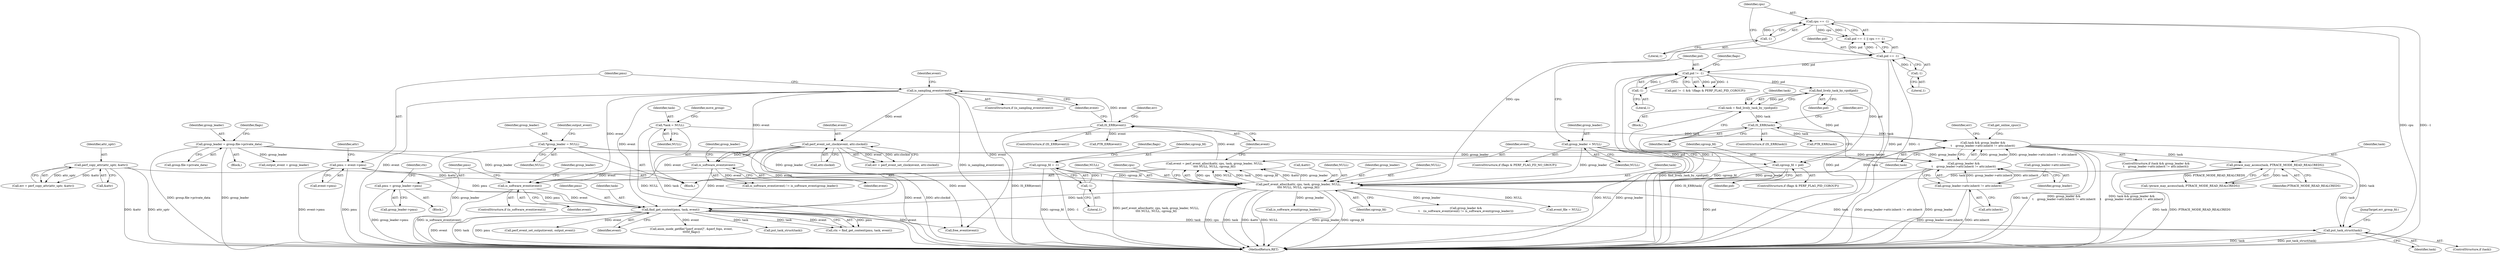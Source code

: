 digraph "0_linux_321027c1fe77f892f4ea07846aeae08cefbbb290@pointer" {
"1000833" [label="(Call,put_task_struct(task))"];
"1000491" [label="(Call,find_get_context(pmu, task, event))"];
"1000426" [label="(Call,pmu = event->pmu)"];
"1000470" [label="(Call,pmu = group_leader->pmu)"];
"1000389" [label="(Call,perf_event_alloc(&attr, cpu, task, group_leader, NULL,\n\t\t\t\t NULL, NULL, cgroup_fd))"];
"1000188" [label="(Call,perf_copy_attr(attr_uptr, &attr))"];
"1000250" [label="(Call,cpu == -1)"];
"1000252" [label="(Call,-1)"];
"1000376" [label="(Call,ptrace_may_access(task, PTRACE_MODE_READ_REALCREDS))"];
"1000335" [label="(Call,task && group_leader &&\n\t    group_leader->attr.inherit != attr.inherit)"];
"1000326" [label="(Call,IS_ERR(task))"];
"1000321" [label="(Call,task = find_lively_task_by_vpid(pid))"];
"1000323" [label="(Call,find_lively_task_by_vpid(pid))"];
"1000312" [label="(Call,pid != -1)"];
"1000246" [label="(Call,pid == -1)"];
"1000248" [label="(Call,-1)"];
"1000314" [label="(Call,-1)"];
"1000160" [label="(Call,*task = NULL)"];
"1000337" [label="(Call,group_leader &&\n\t    group_leader->attr.inherit != attr.inherit)"];
"1000289" [label="(Call,group_leader = group.file->private_data)"];
"1000140" [label="(Call,*group_leader = NULL)"];
"1000307" [label="(Call,group_leader = NULL)"];
"1000339" [label="(Call,group_leader->attr.inherit != attr.inherit)"];
"1000175" [label="(Call,cgroup_fd = -1)"];
"1000177" [label="(Call,-1)"];
"1000384" [label="(Call,cgroup_fd = pid)"];
"1000467" [label="(Call,is_software_event(event))"];
"1000409" [label="(Call,is_sampling_event(event))"];
"1000400" [label="(Call,IS_ERR(event))"];
"1000387" [label="(Call,event = perf_event_alloc(&attr, cpu, task, group_leader, NULL,\n\t\t\t\t NULL, NULL, cgroup_fd))"];
"1000461" [label="(Call,is_software_event(event))"];
"1000438" [label="(Call,perf_event_set_clock(event, attr.clockid))"];
"1000251" [label="(Identifier,cpu)"];
"1000393" [label="(Identifier,task)"];
"1000140" [label="(Call,*group_leader = NULL)"];
"1000397" [label="(Identifier,NULL)"];
"1000181" [label="(Identifier,flags)"];
"1000468" [label="(Identifier,event)"];
"1000142" [label="(Identifier,NULL)"];
"1000408" [label="(ControlStructure,if (is_sampling_event(event)))"];
"1000189" [label="(Identifier,attr_uptr)"];
"1000492" [label="(Identifier,pmu)"];
"1000249" [label="(Literal,1)"];
"1000298" [label="(Identifier,flags)"];
"1000378" [label="(Identifier,PTRACE_MODE_READ_REALCREDS)"];
"1000290" [label="(Identifier,group_leader)"];
"1000376" [label="(Call,ptrace_may_access(task, PTRACE_MODE_READ_REALCREDS))"];
"1000340" [label="(Call,group_leader->attr.inherit)"];
"1000763" [label="(Call,put_task_struct(task))"];
"1000470" [label="(Call,pmu = group_leader->pmu)"];
"1000326" [label="(Call,IS_ERR(task))"];
"1000307" [label="(Call,group_leader = NULL)"];
"1000313" [label="(Identifier,pid)"];
"1000250" [label="(Call,cpu == -1)"];
"1000186" [label="(Call,err = perf_copy_attr(attr_uptr, &attr))"];
"1000380" [label="(ControlStructure,if (flags & PERF_FLAG_PID_CGROUP))"];
"1000350" [label="(Identifier,err)"];
"1000162" [label="(Identifier,NULL)"];
"1000300" [label="(Call,output_event = group_leader)"];
"1000410" [label="(Identifier,event)"];
"1000141" [label="(Identifier,group_leader)"];
"1000252" [label="(Call,-1)"];
"1000831" [label="(ControlStructure,if (task))"];
"1000463" [label="(Call,is_software_event(group_leader))"];
"1000816" [label="(Call,free_event(event))"];
"1000330" [label="(Identifier,err)"];
"1000291" [label="(Call,group.file->private_data)"];
"1000384" [label="(Call,cgroup_fd = pid)"];
"1000392" [label="(Identifier,cpu)"];
"1000426" [label="(Call,pmu = event->pmu)"];
"1000472" [label="(Call,group_leader->pmu)"];
"1000405" [label="(Call,PTR_ERR(event))"];
"1000491" [label="(Call,find_get_context(pmu, task, event))"];
"1000338" [label="(Identifier,group_leader)"];
"1000489" [label="(Call,ctx = find_get_context(pmu, task, event))"];
"1000325" [label="(ControlStructure,if (IS_ERR(task)))"];
"1000322" [label="(Identifier,task)"];
"1000323" [label="(Call,find_lively_task_by_vpid(pid))"];
"1000433" [label="(Identifier,attr)"];
"1000462" [label="(Identifier,event)"];
"1000331" [label="(Call,PTR_ERR(task))"];
"1000460" [label="(Call,is_software_event(event) != is_software_event(group_leader))"];
"1000386" [label="(Identifier,pid)"];
"1000160" [label="(Call,*task = NULL)"];
"1000834" [label="(Identifier,task)"];
"1000245" [label="(Call,pid == -1 || cpu == -1)"];
"1000247" [label="(Identifier,pid)"];
"1000494" [label="(Identifier,event)"];
"1000253" [label="(Literal,1)"];
"1000416" [label="(Identifier,event)"];
"1000375" [label="(Call,!ptrace_may_access(task, PTRACE_MODE_READ_REALCREDS))"];
"1000388" [label="(Identifier,event)"];
"1000428" [label="(Call,event->pmu)"];
"1000400" [label="(Call,IS_ERR(event))"];
"1000493" [label="(Identifier,task)"];
"1000161" [label="(Identifier,task)"];
"1000464" [label="(Identifier,group_leader)"];
"1000469" [label="(Block,)"];
"1000387" [label="(Call,event = perf_event_alloc(&attr, cpu, task, group_leader, NULL,\n\t\t\t\t NULL, NULL, cgroup_fd))"];
"1000177" [label="(Call,-1)"];
"1000479" [label="(Identifier,group_leader)"];
"1000466" [label="(ControlStructure,if (is_software_event(event)))"];
"1000167" [label="(Identifier,move_group)"];
"1000321" [label="(Call,task = find_lively_task_by_vpid(pid))"];
"1000190" [label="(Call,&attr)"];
"1000390" [label="(Call,&attr)"];
"1000399" [label="(ControlStructure,if (IS_ERR(event)))"];
"1000843" [label="(MethodReturn,RET)"];
"1000389" [label="(Call,perf_event_alloc(&attr, cpu, task, group_leader, NULL,\n\t\t\t\t NULL, NULL, cgroup_fd))"];
"1000138" [label="(Block,)"];
"1000188" [label="(Call,perf_copy_attr(attr_uptr, &attr))"];
"1000409" [label="(Call,is_sampling_event(event))"];
"1000427" [label="(Identifier,pmu)"];
"1000436" [label="(Call,err = perf_event_set_clock(event, attr.clockid))"];
"1000289" [label="(Call,group_leader = group.file->private_data)"];
"1000587" [label="(Call,perf_event_set_output(event, output_event))"];
"1000175" [label="(Call,cgroup_fd = -1)"];
"1000335" [label="(Call,task && group_leader &&\n\t    group_leader->attr.inherit != attr.inherit)"];
"1000490" [label="(Identifier,ctx)"];
"1000461" [label="(Call,is_software_event(event))"];
"1000458" [label="(Call,group_leader &&\n\t    (is_software_event(event) != is_software_event(group_leader)))"];
"1000395" [label="(Identifier,NULL)"];
"1000178" [label="(Literal,1)"];
"1000334" [label="(ControlStructure,if (task && group_leader &&\n\t    group_leader->attr.inherit != attr.inherit))"];
"1000345" [label="(Call,attr.inherit)"];
"1000401" [label="(Identifier,event)"];
"1000324" [label="(Identifier,pid)"];
"1000246" [label="(Call,pid == -1)"];
"1000467" [label="(Call,is_software_event(event))"];
"1000339" [label="(Call,group_leader->attr.inherit != attr.inherit)"];
"1000354" [label="(Call,get_online_cpus())"];
"1000833" [label="(Call,put_task_struct(task))"];
"1000439" [label="(Identifier,event)"];
"1000311" [label="(Call,pid != -1 && !(flags & PERF_FLAG_PID_CGROUP))"];
"1000312" [label="(Call,pid != -1)"];
"1000404" [label="(Identifier,err)"];
"1000315" [label="(Literal,1)"];
"1000145" [label="(Identifier,output_event)"];
"1000394" [label="(Identifier,group_leader)"];
"1000320" [label="(Block,)"];
"1000279" [label="(Block,)"];
"1000318" [label="(Identifier,flags)"];
"1000609" [label="(Call,event_file = NULL)"];
"1000595" [label="(Call,anon_inode_getfile(\"[perf_event]\", &perf_fops, event,\n\t\t\t\t\tf_flags))"];
"1000471" [label="(Identifier,pmu)"];
"1000176" [label="(Identifier,cgroup_fd)"];
"1000440" [label="(Call,attr.clockid)"];
"1000303" [label="(ControlStructure,if (flags & PERF_FLAG_FD_NO_GROUP))"];
"1000835" [label="(JumpTarget,err_group_fd:)"];
"1000398" [label="(Identifier,cgroup_fd)"];
"1000336" [label="(Identifier,task)"];
"1000438" [label="(Call,perf_event_set_clock(event, attr.clockid))"];
"1000309" [label="(Identifier,NULL)"];
"1000385" [label="(Identifier,cgroup_fd)"];
"1000377" [label="(Identifier,task)"];
"1000314" [label="(Call,-1)"];
"1000337" [label="(Call,group_leader &&\n\t    group_leader->attr.inherit != attr.inherit)"];
"1000248" [label="(Call,-1)"];
"1000308" [label="(Identifier,group_leader)"];
"1000327" [label="(Identifier,task)"];
"1000396" [label="(Identifier,NULL)"];
"1000833" -> "1000831"  [label="AST: "];
"1000833" -> "1000834"  [label="CFG: "];
"1000834" -> "1000833"  [label="AST: "];
"1000835" -> "1000833"  [label="CFG: "];
"1000833" -> "1000843"  [label="DDG: task"];
"1000833" -> "1000843"  [label="DDG: put_task_struct(task)"];
"1000491" -> "1000833"  [label="DDG: task"];
"1000389" -> "1000833"  [label="DDG: task"];
"1000376" -> "1000833"  [label="DDG: task"];
"1000335" -> "1000833"  [label="DDG: task"];
"1000491" -> "1000489"  [label="AST: "];
"1000491" -> "1000494"  [label="CFG: "];
"1000492" -> "1000491"  [label="AST: "];
"1000493" -> "1000491"  [label="AST: "];
"1000494" -> "1000491"  [label="AST: "];
"1000489" -> "1000491"  [label="CFG: "];
"1000491" -> "1000843"  [label="DDG: event"];
"1000491" -> "1000843"  [label="DDG: task"];
"1000491" -> "1000843"  [label="DDG: pmu"];
"1000491" -> "1000489"  [label="DDG: pmu"];
"1000491" -> "1000489"  [label="DDG: task"];
"1000491" -> "1000489"  [label="DDG: event"];
"1000426" -> "1000491"  [label="DDG: pmu"];
"1000470" -> "1000491"  [label="DDG: pmu"];
"1000389" -> "1000491"  [label="DDG: task"];
"1000467" -> "1000491"  [label="DDG: event"];
"1000409" -> "1000491"  [label="DDG: event"];
"1000461" -> "1000491"  [label="DDG: event"];
"1000438" -> "1000491"  [label="DDG: event"];
"1000491" -> "1000587"  [label="DDG: event"];
"1000491" -> "1000595"  [label="DDG: event"];
"1000491" -> "1000763"  [label="DDG: task"];
"1000491" -> "1000816"  [label="DDG: event"];
"1000426" -> "1000138"  [label="AST: "];
"1000426" -> "1000428"  [label="CFG: "];
"1000427" -> "1000426"  [label="AST: "];
"1000428" -> "1000426"  [label="AST: "];
"1000433" -> "1000426"  [label="CFG: "];
"1000426" -> "1000843"  [label="DDG: event->pmu"];
"1000426" -> "1000843"  [label="DDG: pmu"];
"1000470" -> "1000469"  [label="AST: "];
"1000470" -> "1000472"  [label="CFG: "];
"1000471" -> "1000470"  [label="AST: "];
"1000472" -> "1000470"  [label="AST: "];
"1000490" -> "1000470"  [label="CFG: "];
"1000470" -> "1000843"  [label="DDG: group_leader->pmu"];
"1000389" -> "1000387"  [label="AST: "];
"1000389" -> "1000398"  [label="CFG: "];
"1000390" -> "1000389"  [label="AST: "];
"1000392" -> "1000389"  [label="AST: "];
"1000393" -> "1000389"  [label="AST: "];
"1000394" -> "1000389"  [label="AST: "];
"1000395" -> "1000389"  [label="AST: "];
"1000396" -> "1000389"  [label="AST: "];
"1000397" -> "1000389"  [label="AST: "];
"1000398" -> "1000389"  [label="AST: "];
"1000387" -> "1000389"  [label="CFG: "];
"1000389" -> "1000843"  [label="DDG: NULL"];
"1000389" -> "1000843"  [label="DDG: group_leader"];
"1000389" -> "1000843"  [label="DDG: cgroup_fd"];
"1000389" -> "1000843"  [label="DDG: cpu"];
"1000389" -> "1000843"  [label="DDG: task"];
"1000389" -> "1000843"  [label="DDG: &attr"];
"1000389" -> "1000387"  [label="DDG: cpu"];
"1000389" -> "1000387"  [label="DDG: NULL"];
"1000389" -> "1000387"  [label="DDG: task"];
"1000389" -> "1000387"  [label="DDG: cgroup_fd"];
"1000389" -> "1000387"  [label="DDG: &attr"];
"1000389" -> "1000387"  [label="DDG: group_leader"];
"1000188" -> "1000389"  [label="DDG: &attr"];
"1000250" -> "1000389"  [label="DDG: cpu"];
"1000376" -> "1000389"  [label="DDG: task"];
"1000335" -> "1000389"  [label="DDG: task"];
"1000289" -> "1000389"  [label="DDG: group_leader"];
"1000140" -> "1000389"  [label="DDG: group_leader"];
"1000337" -> "1000389"  [label="DDG: group_leader"];
"1000307" -> "1000389"  [label="DDG: group_leader"];
"1000175" -> "1000389"  [label="DDG: cgroup_fd"];
"1000384" -> "1000389"  [label="DDG: cgroup_fd"];
"1000389" -> "1000458"  [label="DDG: group_leader"];
"1000389" -> "1000463"  [label="DDG: group_leader"];
"1000389" -> "1000609"  [label="DDG: NULL"];
"1000188" -> "1000186"  [label="AST: "];
"1000188" -> "1000190"  [label="CFG: "];
"1000189" -> "1000188"  [label="AST: "];
"1000190" -> "1000188"  [label="AST: "];
"1000186" -> "1000188"  [label="CFG: "];
"1000188" -> "1000843"  [label="DDG: &attr"];
"1000188" -> "1000843"  [label="DDG: attr_uptr"];
"1000188" -> "1000186"  [label="DDG: attr_uptr"];
"1000188" -> "1000186"  [label="DDG: &attr"];
"1000250" -> "1000245"  [label="AST: "];
"1000250" -> "1000252"  [label="CFG: "];
"1000251" -> "1000250"  [label="AST: "];
"1000252" -> "1000250"  [label="AST: "];
"1000245" -> "1000250"  [label="CFG: "];
"1000250" -> "1000843"  [label="DDG: cpu"];
"1000250" -> "1000843"  [label="DDG: -1"];
"1000250" -> "1000245"  [label="DDG: cpu"];
"1000250" -> "1000245"  [label="DDG: -1"];
"1000252" -> "1000250"  [label="DDG: 1"];
"1000252" -> "1000253"  [label="CFG: "];
"1000253" -> "1000252"  [label="AST: "];
"1000376" -> "1000375"  [label="AST: "];
"1000376" -> "1000378"  [label="CFG: "];
"1000377" -> "1000376"  [label="AST: "];
"1000378" -> "1000376"  [label="AST: "];
"1000375" -> "1000376"  [label="CFG: "];
"1000376" -> "1000843"  [label="DDG: task"];
"1000376" -> "1000843"  [label="DDG: PTRACE_MODE_READ_REALCREDS"];
"1000376" -> "1000375"  [label="DDG: task"];
"1000376" -> "1000375"  [label="DDG: PTRACE_MODE_READ_REALCREDS"];
"1000335" -> "1000376"  [label="DDG: task"];
"1000335" -> "1000334"  [label="AST: "];
"1000335" -> "1000336"  [label="CFG: "];
"1000335" -> "1000337"  [label="CFG: "];
"1000336" -> "1000335"  [label="AST: "];
"1000337" -> "1000335"  [label="AST: "];
"1000350" -> "1000335"  [label="CFG: "];
"1000354" -> "1000335"  [label="CFG: "];
"1000335" -> "1000843"  [label="DDG: task"];
"1000335" -> "1000843"  [label="DDG: group_leader &&\n\t    group_leader->attr.inherit != attr.inherit"];
"1000335" -> "1000843"  [label="DDG: task && group_leader &&\n\t    group_leader->attr.inherit != attr.inherit"];
"1000326" -> "1000335"  [label="DDG: task"];
"1000160" -> "1000335"  [label="DDG: task"];
"1000337" -> "1000335"  [label="DDG: group_leader"];
"1000337" -> "1000335"  [label="DDG: group_leader->attr.inherit != attr.inherit"];
"1000326" -> "1000325"  [label="AST: "];
"1000326" -> "1000327"  [label="CFG: "];
"1000327" -> "1000326"  [label="AST: "];
"1000330" -> "1000326"  [label="CFG: "];
"1000336" -> "1000326"  [label="CFG: "];
"1000326" -> "1000843"  [label="DDG: IS_ERR(task)"];
"1000321" -> "1000326"  [label="DDG: task"];
"1000326" -> "1000331"  [label="DDG: task"];
"1000321" -> "1000320"  [label="AST: "];
"1000321" -> "1000323"  [label="CFG: "];
"1000322" -> "1000321"  [label="AST: "];
"1000323" -> "1000321"  [label="AST: "];
"1000327" -> "1000321"  [label="CFG: "];
"1000321" -> "1000843"  [label="DDG: find_lively_task_by_vpid(pid)"];
"1000323" -> "1000321"  [label="DDG: pid"];
"1000323" -> "1000324"  [label="CFG: "];
"1000324" -> "1000323"  [label="AST: "];
"1000323" -> "1000843"  [label="DDG: pid"];
"1000312" -> "1000323"  [label="DDG: pid"];
"1000323" -> "1000384"  [label="DDG: pid"];
"1000312" -> "1000311"  [label="AST: "];
"1000312" -> "1000314"  [label="CFG: "];
"1000313" -> "1000312"  [label="AST: "];
"1000314" -> "1000312"  [label="AST: "];
"1000318" -> "1000312"  [label="CFG: "];
"1000311" -> "1000312"  [label="CFG: "];
"1000312" -> "1000843"  [label="DDG: pid"];
"1000312" -> "1000843"  [label="DDG: -1"];
"1000312" -> "1000311"  [label="DDG: pid"];
"1000312" -> "1000311"  [label="DDG: -1"];
"1000246" -> "1000312"  [label="DDG: pid"];
"1000314" -> "1000312"  [label="DDG: 1"];
"1000312" -> "1000384"  [label="DDG: pid"];
"1000246" -> "1000245"  [label="AST: "];
"1000246" -> "1000248"  [label="CFG: "];
"1000247" -> "1000246"  [label="AST: "];
"1000248" -> "1000246"  [label="AST: "];
"1000251" -> "1000246"  [label="CFG: "];
"1000245" -> "1000246"  [label="CFG: "];
"1000246" -> "1000843"  [label="DDG: -1"];
"1000246" -> "1000843"  [label="DDG: pid"];
"1000246" -> "1000245"  [label="DDG: pid"];
"1000246" -> "1000245"  [label="DDG: -1"];
"1000248" -> "1000246"  [label="DDG: 1"];
"1000248" -> "1000249"  [label="CFG: "];
"1000249" -> "1000248"  [label="AST: "];
"1000314" -> "1000315"  [label="CFG: "];
"1000315" -> "1000314"  [label="AST: "];
"1000160" -> "1000138"  [label="AST: "];
"1000160" -> "1000162"  [label="CFG: "];
"1000161" -> "1000160"  [label="AST: "];
"1000162" -> "1000160"  [label="AST: "];
"1000167" -> "1000160"  [label="CFG: "];
"1000160" -> "1000843"  [label="DDG: NULL"];
"1000160" -> "1000843"  [label="DDG: task"];
"1000337" -> "1000338"  [label="CFG: "];
"1000337" -> "1000339"  [label="CFG: "];
"1000338" -> "1000337"  [label="AST: "];
"1000339" -> "1000337"  [label="AST: "];
"1000337" -> "1000843"  [label="DDG: group_leader->attr.inherit != attr.inherit"];
"1000337" -> "1000843"  [label="DDG: group_leader"];
"1000289" -> "1000337"  [label="DDG: group_leader"];
"1000140" -> "1000337"  [label="DDG: group_leader"];
"1000307" -> "1000337"  [label="DDG: group_leader"];
"1000339" -> "1000337"  [label="DDG: group_leader->attr.inherit"];
"1000339" -> "1000337"  [label="DDG: attr.inherit"];
"1000289" -> "1000279"  [label="AST: "];
"1000289" -> "1000291"  [label="CFG: "];
"1000290" -> "1000289"  [label="AST: "];
"1000291" -> "1000289"  [label="AST: "];
"1000298" -> "1000289"  [label="CFG: "];
"1000289" -> "1000843"  [label="DDG: group.file->private_data"];
"1000289" -> "1000843"  [label="DDG: group_leader"];
"1000289" -> "1000300"  [label="DDG: group_leader"];
"1000140" -> "1000138"  [label="AST: "];
"1000140" -> "1000142"  [label="CFG: "];
"1000141" -> "1000140"  [label="AST: "];
"1000142" -> "1000140"  [label="AST: "];
"1000145" -> "1000140"  [label="CFG: "];
"1000140" -> "1000843"  [label="DDG: group_leader"];
"1000307" -> "1000303"  [label="AST: "];
"1000307" -> "1000309"  [label="CFG: "];
"1000308" -> "1000307"  [label="AST: "];
"1000309" -> "1000307"  [label="AST: "];
"1000313" -> "1000307"  [label="CFG: "];
"1000307" -> "1000843"  [label="DDG: NULL"];
"1000307" -> "1000843"  [label="DDG: group_leader"];
"1000339" -> "1000345"  [label="CFG: "];
"1000340" -> "1000339"  [label="AST: "];
"1000345" -> "1000339"  [label="AST: "];
"1000339" -> "1000843"  [label="DDG: group_leader->attr.inherit"];
"1000339" -> "1000843"  [label="DDG: attr.inherit"];
"1000175" -> "1000138"  [label="AST: "];
"1000175" -> "1000177"  [label="CFG: "];
"1000176" -> "1000175"  [label="AST: "];
"1000177" -> "1000175"  [label="AST: "];
"1000181" -> "1000175"  [label="CFG: "];
"1000175" -> "1000843"  [label="DDG: cgroup_fd"];
"1000175" -> "1000843"  [label="DDG: -1"];
"1000177" -> "1000175"  [label="DDG: 1"];
"1000177" -> "1000178"  [label="CFG: "];
"1000178" -> "1000177"  [label="AST: "];
"1000384" -> "1000380"  [label="AST: "];
"1000384" -> "1000386"  [label="CFG: "];
"1000385" -> "1000384"  [label="AST: "];
"1000386" -> "1000384"  [label="AST: "];
"1000388" -> "1000384"  [label="CFG: "];
"1000384" -> "1000843"  [label="DDG: pid"];
"1000467" -> "1000466"  [label="AST: "];
"1000467" -> "1000468"  [label="CFG: "];
"1000468" -> "1000467"  [label="AST: "];
"1000471" -> "1000467"  [label="CFG: "];
"1000479" -> "1000467"  [label="CFG: "];
"1000467" -> "1000843"  [label="DDG: is_software_event(event)"];
"1000409" -> "1000467"  [label="DDG: event"];
"1000461" -> "1000467"  [label="DDG: event"];
"1000438" -> "1000467"  [label="DDG: event"];
"1000409" -> "1000408"  [label="AST: "];
"1000409" -> "1000410"  [label="CFG: "];
"1000410" -> "1000409"  [label="AST: "];
"1000416" -> "1000409"  [label="CFG: "];
"1000427" -> "1000409"  [label="CFG: "];
"1000409" -> "1000843"  [label="DDG: is_sampling_event(event)"];
"1000409" -> "1000843"  [label="DDG: event"];
"1000400" -> "1000409"  [label="DDG: event"];
"1000409" -> "1000438"  [label="DDG: event"];
"1000409" -> "1000461"  [label="DDG: event"];
"1000409" -> "1000816"  [label="DDG: event"];
"1000400" -> "1000399"  [label="AST: "];
"1000400" -> "1000401"  [label="CFG: "];
"1000401" -> "1000400"  [label="AST: "];
"1000404" -> "1000400"  [label="CFG: "];
"1000410" -> "1000400"  [label="CFG: "];
"1000400" -> "1000843"  [label="DDG: IS_ERR(event)"];
"1000387" -> "1000400"  [label="DDG: event"];
"1000400" -> "1000405"  [label="DDG: event"];
"1000387" -> "1000138"  [label="AST: "];
"1000388" -> "1000387"  [label="AST: "];
"1000401" -> "1000387"  [label="CFG: "];
"1000387" -> "1000843"  [label="DDG: perf_event_alloc(&attr, cpu, task, group_leader, NULL,\n\t\t\t\t NULL, NULL, cgroup_fd)"];
"1000461" -> "1000460"  [label="AST: "];
"1000461" -> "1000462"  [label="CFG: "];
"1000462" -> "1000461"  [label="AST: "];
"1000464" -> "1000461"  [label="CFG: "];
"1000461" -> "1000460"  [label="DDG: event"];
"1000438" -> "1000461"  [label="DDG: event"];
"1000438" -> "1000436"  [label="AST: "];
"1000438" -> "1000440"  [label="CFG: "];
"1000439" -> "1000438"  [label="AST: "];
"1000440" -> "1000438"  [label="AST: "];
"1000436" -> "1000438"  [label="CFG: "];
"1000438" -> "1000843"  [label="DDG: attr.clockid"];
"1000438" -> "1000843"  [label="DDG: event"];
"1000438" -> "1000436"  [label="DDG: event"];
"1000438" -> "1000436"  [label="DDG: attr.clockid"];
"1000438" -> "1000816"  [label="DDG: event"];
}
